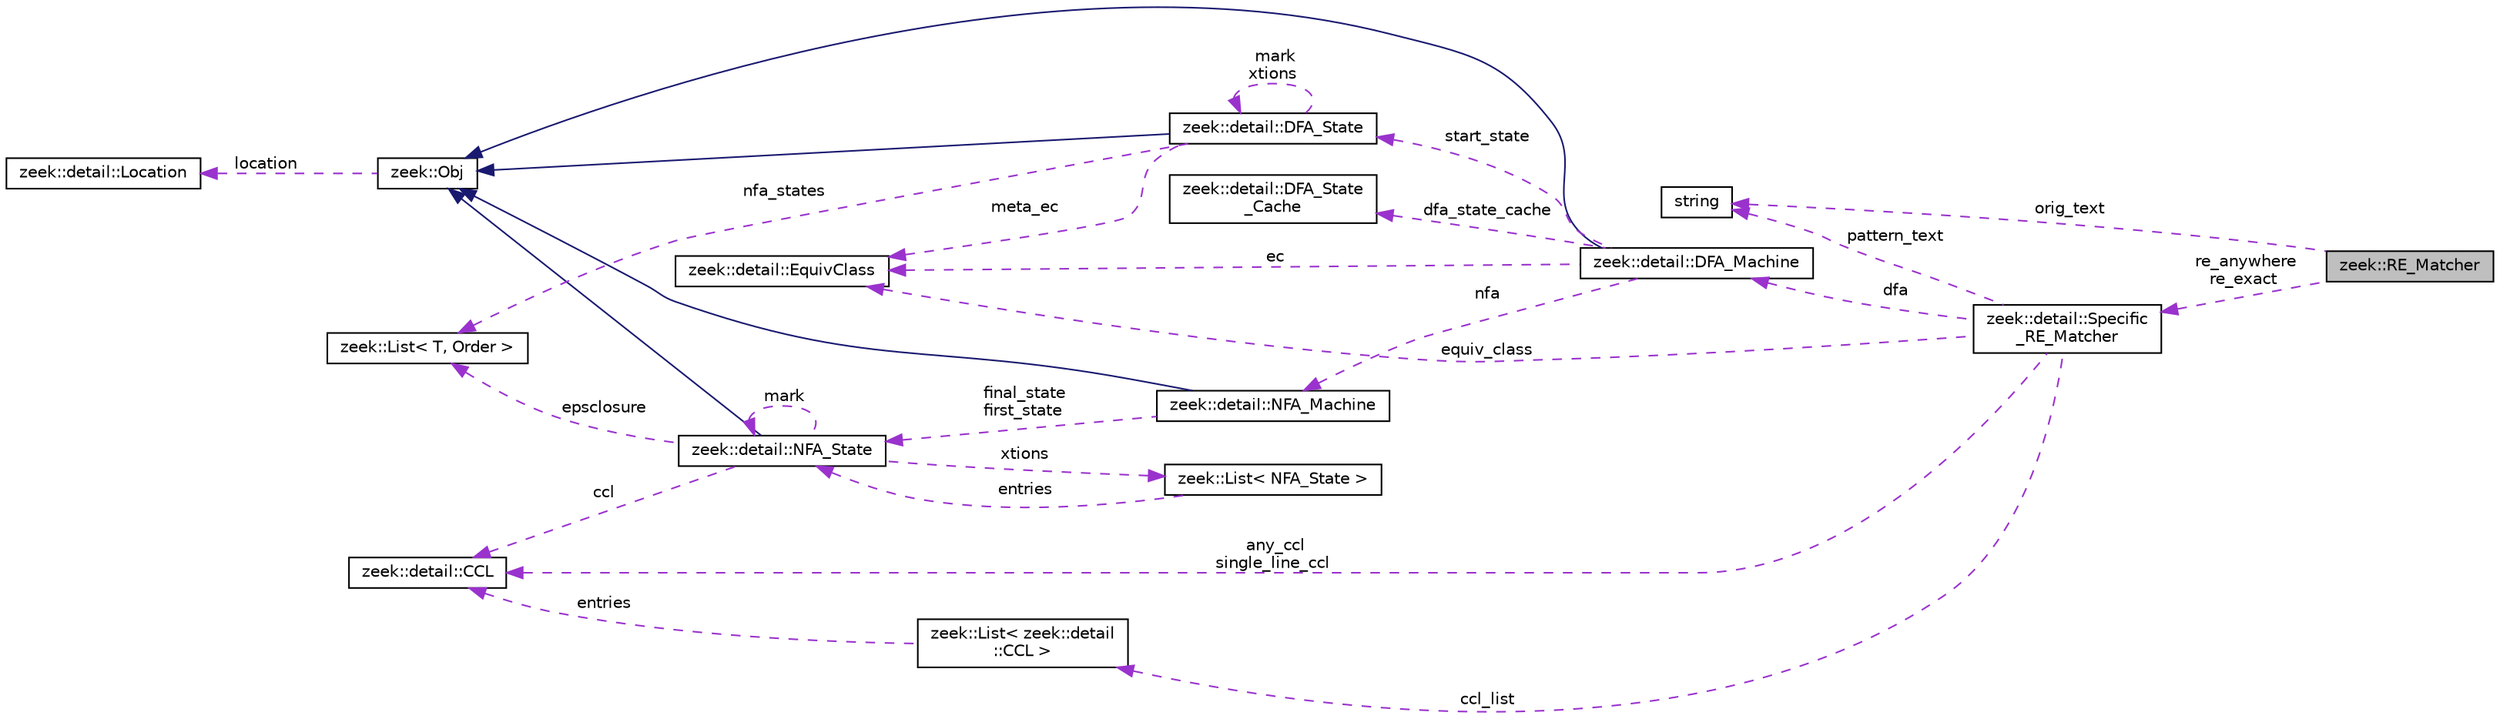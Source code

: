 digraph "zeek::RE_Matcher"
{
 // LATEX_PDF_SIZE
  edge [fontname="Helvetica",fontsize="10",labelfontname="Helvetica",labelfontsize="10"];
  node [fontname="Helvetica",fontsize="10",shape=record];
  rankdir="LR";
  Node1 [label="zeek::RE_Matcher",height=0.2,width=0.4,color="black", fillcolor="grey75", style="filled", fontcolor="black",tooltip=" "];
  Node2 -> Node1 [dir="back",color="darkorchid3",fontsize="10",style="dashed",label=" orig_text" ,fontname="Helvetica"];
  Node2 [label="string",height=0.2,width=0.4,color="black", fillcolor="white", style="filled",tooltip=" "];
  Node3 -> Node1 [dir="back",color="darkorchid3",fontsize="10",style="dashed",label=" re_anywhere\nre_exact" ,fontname="Helvetica"];
  Node3 [label="zeek::detail::Specific\l_RE_Matcher",height=0.2,width=0.4,color="black", fillcolor="white", style="filled",URL="$df/d02/classzeek_1_1detail_1_1Specific__RE__Matcher.html",tooltip=" "];
  Node2 -> Node3 [dir="back",color="darkorchid3",fontsize="10",style="dashed",label=" pattern_text" ,fontname="Helvetica"];
  Node4 -> Node3 [dir="back",color="darkorchid3",fontsize="10",style="dashed",label=" ccl_list" ,fontname="Helvetica"];
  Node4 [label="zeek::List\< zeek::detail\l::CCL \>",height=0.2,width=0.4,color="black", fillcolor="white", style="filled",URL="$d2/d8d/classzeek_1_1List.html",tooltip=" "];
  Node5 -> Node4 [dir="back",color="darkorchid3",fontsize="10",style="dashed",label=" entries" ,fontname="Helvetica"];
  Node5 [label="zeek::detail::CCL",height=0.2,width=0.4,color="black", fillcolor="white", style="filled",URL="$d4/d9b/classzeek_1_1detail_1_1CCL.html",tooltip=" "];
  Node6 -> Node3 [dir="back",color="darkorchid3",fontsize="10",style="dashed",label=" equiv_class" ,fontname="Helvetica"];
  Node6 [label="zeek::detail::EquivClass",height=0.2,width=0.4,color="black", fillcolor="white", style="filled",URL="$d7/d37/classzeek_1_1detail_1_1EquivClass.html",tooltip=" "];
  Node7 -> Node3 [dir="back",color="darkorchid3",fontsize="10",style="dashed",label=" dfa" ,fontname="Helvetica"];
  Node7 [label="zeek::detail::DFA_Machine",height=0.2,width=0.4,color="black", fillcolor="white", style="filled",URL="$d5/dd7/classzeek_1_1detail_1_1DFA__Machine.html",tooltip=" "];
  Node8 -> Node7 [dir="back",color="midnightblue",fontsize="10",style="solid",fontname="Helvetica"];
  Node8 [label="zeek::Obj",height=0.2,width=0.4,color="black", fillcolor="white", style="filled",URL="$dd/df1/classzeek_1_1Obj.html",tooltip=" "];
  Node9 -> Node8 [dir="back",color="darkorchid3",fontsize="10",style="dashed",label=" location" ,fontname="Helvetica"];
  Node9 [label="zeek::detail::Location",height=0.2,width=0.4,color="black", fillcolor="white", style="filled",URL="$d5/d1d/classzeek_1_1detail_1_1Location.html",tooltip=" "];
  Node6 -> Node7 [dir="back",color="darkorchid3",fontsize="10",style="dashed",label=" ec" ,fontname="Helvetica"];
  Node10 -> Node7 [dir="back",color="darkorchid3",fontsize="10",style="dashed",label=" start_state" ,fontname="Helvetica"];
  Node10 [label="zeek::detail::DFA_State",height=0.2,width=0.4,color="black", fillcolor="white", style="filled",URL="$dc/d7e/classzeek_1_1detail_1_1DFA__State.html",tooltip=" "];
  Node8 -> Node10 [dir="back",color="midnightblue",fontsize="10",style="solid",fontname="Helvetica"];
  Node10 -> Node10 [dir="back",color="darkorchid3",fontsize="10",style="dashed",label=" mark\nxtions" ,fontname="Helvetica"];
  Node11 -> Node10 [dir="back",color="darkorchid3",fontsize="10",style="dashed",label=" nfa_states" ,fontname="Helvetica"];
  Node11 [label="zeek::List\< T, Order \>",height=0.2,width=0.4,color="black", fillcolor="white", style="filled",URL="$d2/d8d/classzeek_1_1List.html",tooltip=" "];
  Node6 -> Node10 [dir="back",color="darkorchid3",fontsize="10",style="dashed",label=" meta_ec" ,fontname="Helvetica"];
  Node12 -> Node7 [dir="back",color="darkorchid3",fontsize="10",style="dashed",label=" dfa_state_cache" ,fontname="Helvetica"];
  Node12 [label="zeek::detail::DFA_State\l_Cache",height=0.2,width=0.4,color="black", fillcolor="white", style="filled",URL="$df/d31/classzeek_1_1detail_1_1DFA__State__Cache.html",tooltip=" "];
  Node13 -> Node7 [dir="back",color="darkorchid3",fontsize="10",style="dashed",label=" nfa" ,fontname="Helvetica"];
  Node13 [label="zeek::detail::NFA_Machine",height=0.2,width=0.4,color="black", fillcolor="white", style="filled",URL="$df/d68/classzeek_1_1detail_1_1NFA__Machine.html",tooltip=" "];
  Node8 -> Node13 [dir="back",color="midnightblue",fontsize="10",style="solid",fontname="Helvetica"];
  Node14 -> Node13 [dir="back",color="darkorchid3",fontsize="10",style="dashed",label=" final_state\nfirst_state" ,fontname="Helvetica"];
  Node14 [label="zeek::detail::NFA_State",height=0.2,width=0.4,color="black", fillcolor="white", style="filled",URL="$d2/da3/classzeek_1_1detail_1_1NFA__State.html",tooltip=" "];
  Node8 -> Node14 [dir="back",color="midnightblue",fontsize="10",style="solid",fontname="Helvetica"];
  Node5 -> Node14 [dir="back",color="darkorchid3",fontsize="10",style="dashed",label=" ccl" ,fontname="Helvetica"];
  Node15 -> Node14 [dir="back",color="darkorchid3",fontsize="10",style="dashed",label=" xtions" ,fontname="Helvetica"];
  Node15 [label="zeek::List\< NFA_State \>",height=0.2,width=0.4,color="black", fillcolor="white", style="filled",URL="$d2/d8d/classzeek_1_1List.html",tooltip=" "];
  Node14 -> Node15 [dir="back",color="darkorchid3",fontsize="10",style="dashed",label=" entries" ,fontname="Helvetica"];
  Node11 -> Node14 [dir="back",color="darkorchid3",fontsize="10",style="dashed",label=" epsclosure" ,fontname="Helvetica"];
  Node14 -> Node14 [dir="back",color="darkorchid3",fontsize="10",style="dashed",label=" mark" ,fontname="Helvetica"];
  Node5 -> Node3 [dir="back",color="darkorchid3",fontsize="10",style="dashed",label=" any_ccl\nsingle_line_ccl" ,fontname="Helvetica"];
}
